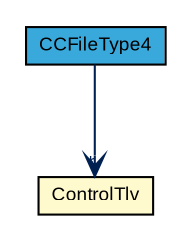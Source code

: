 #!/usr/local/bin/dot
#
# Class diagram 
# Generated by UMLGraph version R5_7_2-3-gee82a7 (http://www.umlgraph.org/)
#

digraph G {
	edge [fontname="arial",fontsize=10,labelfontname="arial",labelfontsize=10];
	node [fontname="arial",fontsize=10,shape=plaintext];
	nodesep=0.25;
	ranksep=0.5;
	// com.st.st25sdk.type4a.ControlTlv
	c4965 [label=<<table title="com.st.st25sdk.type4a.ControlTlv" border="0" cellborder="1" cellspacing="0" cellpadding="2" port="p" bgcolor="lemonChiffon" href="./ControlTlv.html">
		<tr><td><table border="0" cellspacing="0" cellpadding="1">
<tr><td align="center" balign="center"> ControlTlv </td></tr>
		</table></td></tr>
		</table>>, URL="./ControlTlv.html", fontname="arial", fontcolor="black", fontsize=9.0];
	// com.st.st25sdk.type4a.CCFileType4
	c4966 [label=<<table title="com.st.st25sdk.type4a.CCFileType4" border="0" cellborder="1" cellspacing="0" cellpadding="2" port="p" bgcolor="#39a9dc" href="./CCFileType4.html">
		<tr><td><table border="0" cellspacing="0" cellpadding="1">
<tr><td align="center" balign="center"> CCFileType4 </td></tr>
		</table></td></tr>
		</table>>, URL="./CCFileType4.html", fontname="arial", fontcolor="black", fontsize=9.0];
	// com.st.st25sdk.type4a.CCFileType4 NAVASSOC com.st.st25sdk.type4a.ControlTlv
	c4966:p -> c4965:p [taillabel="", label="", headlabel="*", fontname="arial", fontcolor="#002052", fontsize=10.0, color="#002052", arrowhead=open];
}

